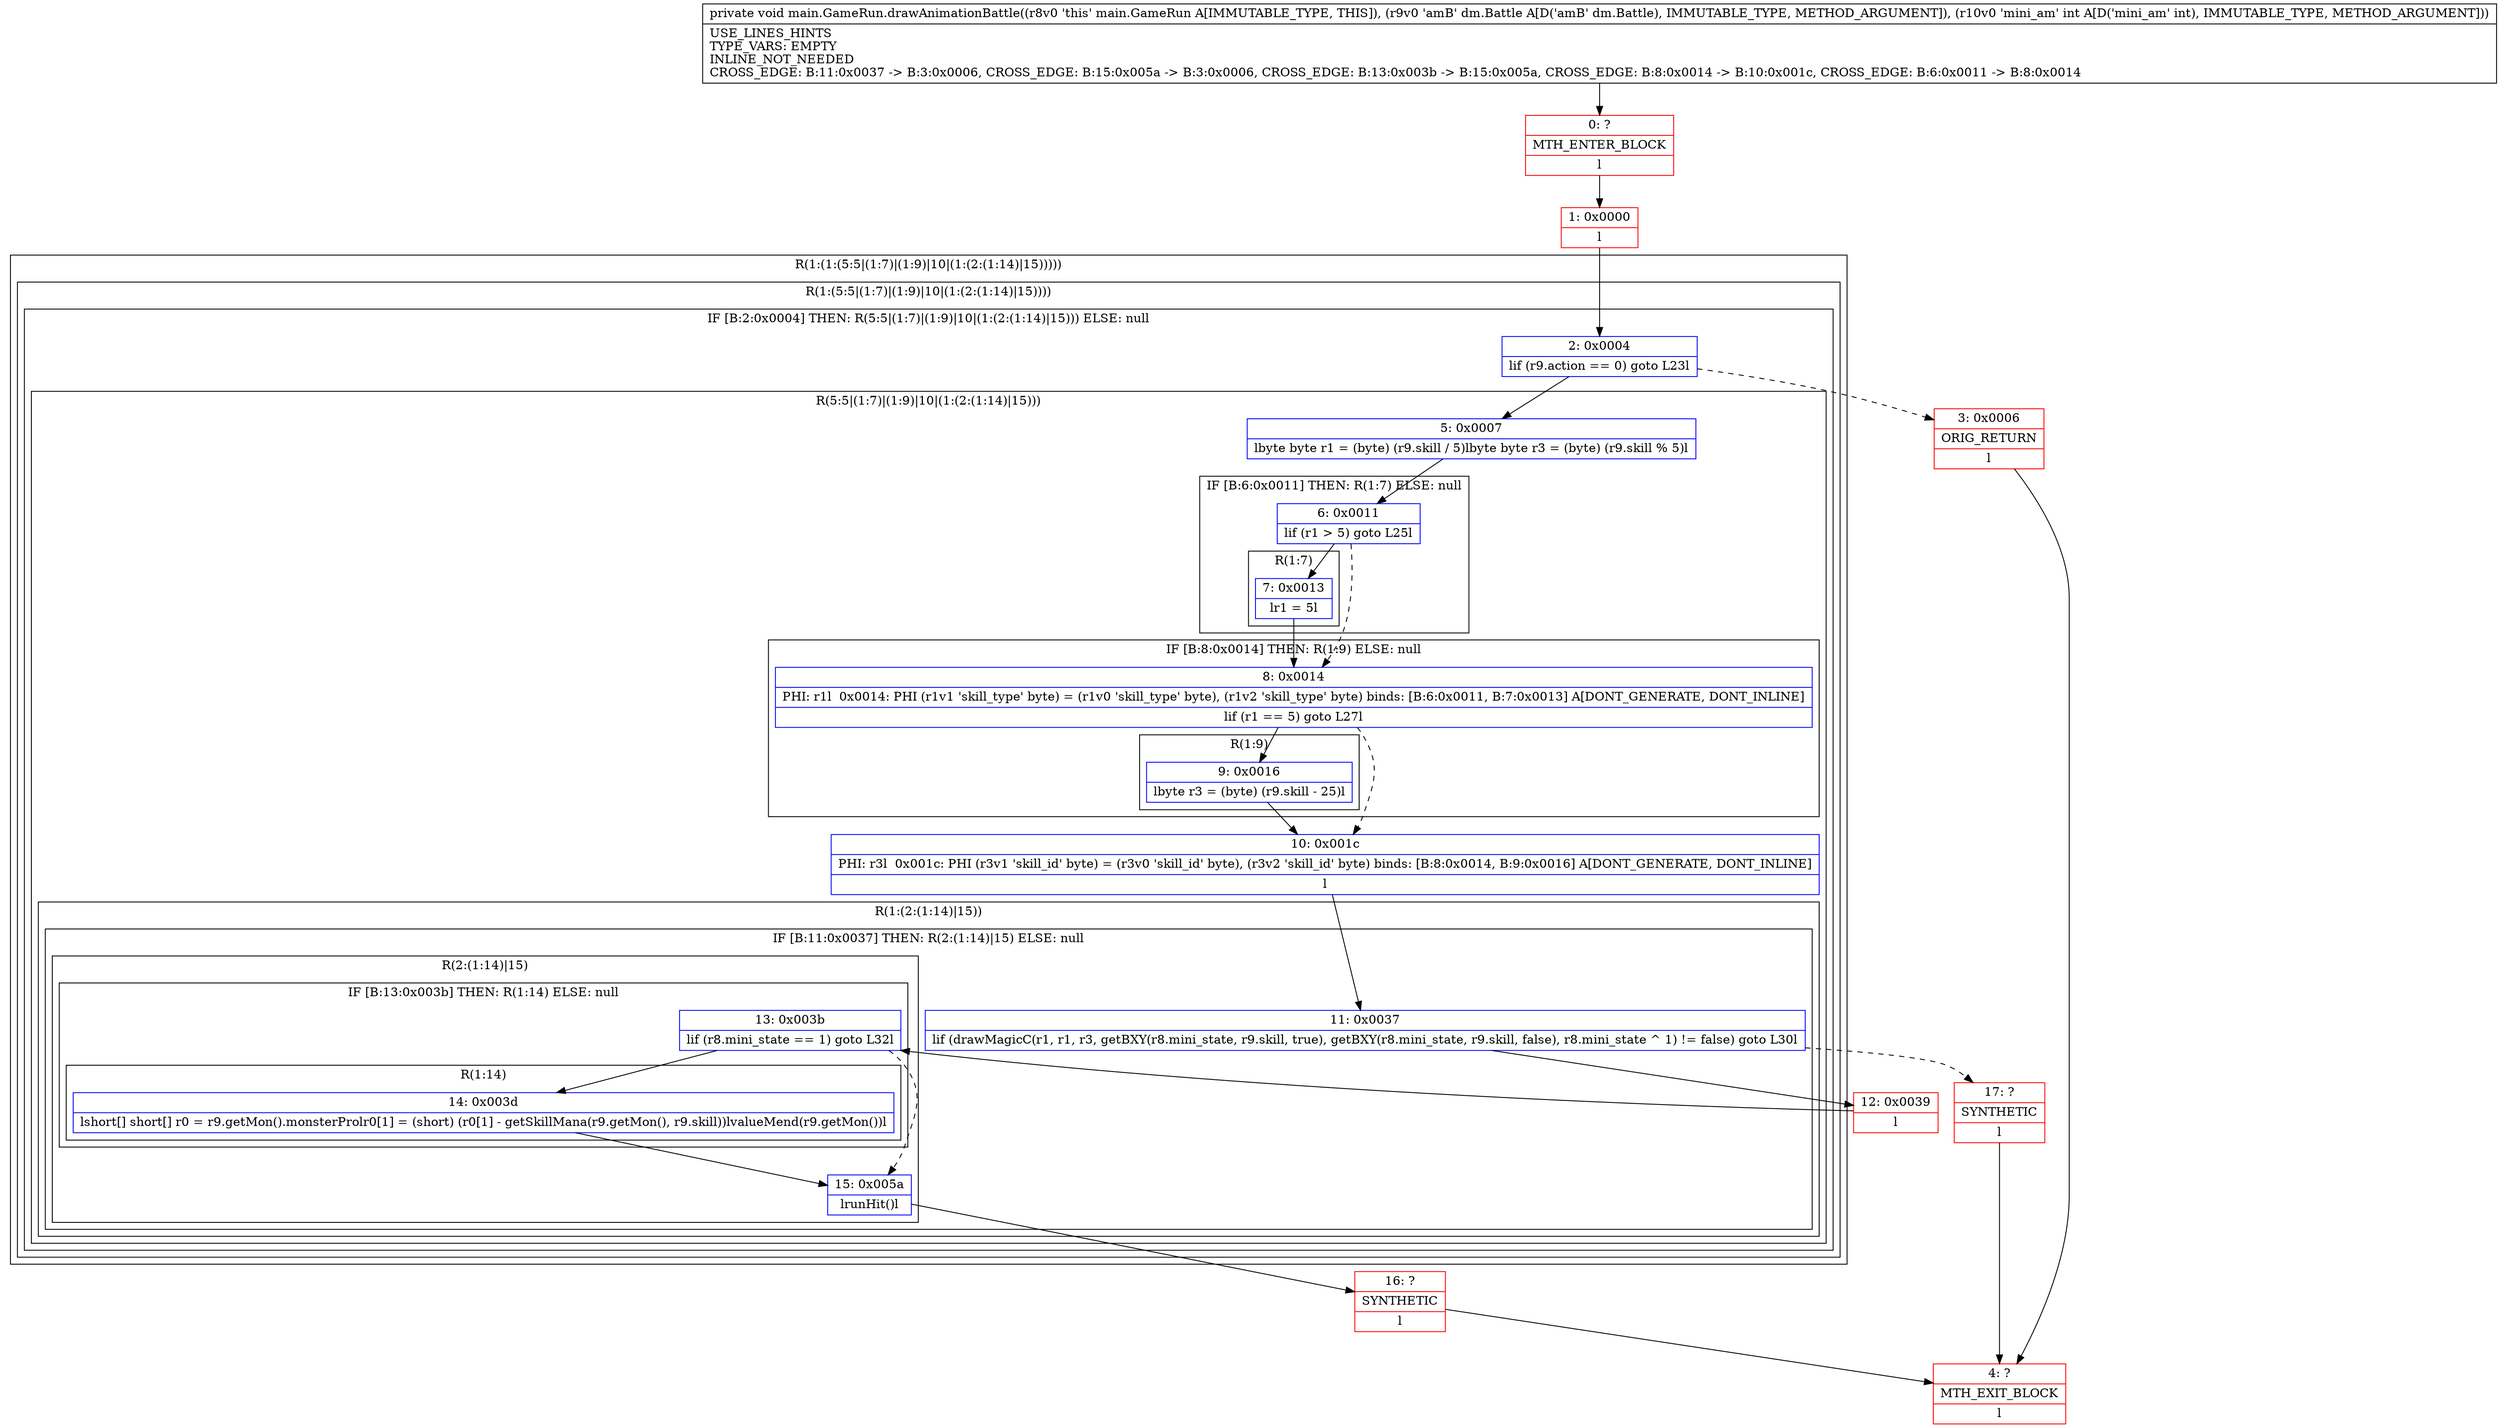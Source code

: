 digraph "CFG formain.GameRun.drawAnimationBattle(Ldm\/Battle;I)V" {
subgraph cluster_Region_616428562 {
label = "R(1:(1:(5:5|(1:7)|(1:9)|10|(1:(2:(1:14)|15)))))";
node [shape=record,color=blue];
subgraph cluster_Region_1231542021 {
label = "R(1:(5:5|(1:7)|(1:9)|10|(1:(2:(1:14)|15))))";
node [shape=record,color=blue];
subgraph cluster_IfRegion_1303621699 {
label = "IF [B:2:0x0004] THEN: R(5:5|(1:7)|(1:9)|10|(1:(2:(1:14)|15))) ELSE: null";
node [shape=record,color=blue];
Node_2 [shape=record,label="{2\:\ 0x0004|lif (r9.action == 0) goto L23l}"];
subgraph cluster_Region_267162263 {
label = "R(5:5|(1:7)|(1:9)|10|(1:(2:(1:14)|15)))";
node [shape=record,color=blue];
Node_5 [shape=record,label="{5\:\ 0x0007|lbyte byte r1 = (byte) (r9.skill \/ 5)lbyte byte r3 = (byte) (r9.skill % 5)l}"];
subgraph cluster_IfRegion_1672478258 {
label = "IF [B:6:0x0011] THEN: R(1:7) ELSE: null";
node [shape=record,color=blue];
Node_6 [shape=record,label="{6\:\ 0x0011|lif (r1 \> 5) goto L25l}"];
subgraph cluster_Region_96411348 {
label = "R(1:7)";
node [shape=record,color=blue];
Node_7 [shape=record,label="{7\:\ 0x0013|lr1 = 5l}"];
}
}
subgraph cluster_IfRegion_1865818303 {
label = "IF [B:8:0x0014] THEN: R(1:9) ELSE: null";
node [shape=record,color=blue];
Node_8 [shape=record,label="{8\:\ 0x0014|PHI: r1l  0x0014: PHI (r1v1 'skill_type' byte) = (r1v0 'skill_type' byte), (r1v2 'skill_type' byte) binds: [B:6:0x0011, B:7:0x0013] A[DONT_GENERATE, DONT_INLINE]\l|lif (r1 == 5) goto L27l}"];
subgraph cluster_Region_2031192074 {
label = "R(1:9)";
node [shape=record,color=blue];
Node_9 [shape=record,label="{9\:\ 0x0016|lbyte r3 = (byte) (r9.skill \- 25)l}"];
}
}
Node_10 [shape=record,label="{10\:\ 0x001c|PHI: r3l  0x001c: PHI (r3v1 'skill_id' byte) = (r3v0 'skill_id' byte), (r3v2 'skill_id' byte) binds: [B:8:0x0014, B:9:0x0016] A[DONT_GENERATE, DONT_INLINE]\l|l}"];
subgraph cluster_Region_610617769 {
label = "R(1:(2:(1:14)|15))";
node [shape=record,color=blue];
subgraph cluster_IfRegion_69562340 {
label = "IF [B:11:0x0037] THEN: R(2:(1:14)|15) ELSE: null";
node [shape=record,color=blue];
Node_11 [shape=record,label="{11\:\ 0x0037|lif (drawMagicC(r1, r1, r3, getBXY(r8.mini_state, r9.skill, true), getBXY(r8.mini_state, r9.skill, false), r8.mini_state ^ 1) != false) goto L30l}"];
subgraph cluster_Region_1865622611 {
label = "R(2:(1:14)|15)";
node [shape=record,color=blue];
subgraph cluster_IfRegion_404429135 {
label = "IF [B:13:0x003b] THEN: R(1:14) ELSE: null";
node [shape=record,color=blue];
Node_13 [shape=record,label="{13\:\ 0x003b|lif (r8.mini_state == 1) goto L32l}"];
subgraph cluster_Region_1699981172 {
label = "R(1:14)";
node [shape=record,color=blue];
Node_14 [shape=record,label="{14\:\ 0x003d|lshort[] short[] r0 = r9.getMon().monsterProlr0[1] = (short) (r0[1] \- getSkillMana(r9.getMon(), r9.skill))lvalueMend(r9.getMon())l}"];
}
}
Node_15 [shape=record,label="{15\:\ 0x005a|lrunHit()l}"];
}
}
}
}
}
}
}
Node_0 [shape=record,color=red,label="{0\:\ ?|MTH_ENTER_BLOCK\l|l}"];
Node_1 [shape=record,color=red,label="{1\:\ 0x0000|l}"];
Node_3 [shape=record,color=red,label="{3\:\ 0x0006|ORIG_RETURN\l|l}"];
Node_4 [shape=record,color=red,label="{4\:\ ?|MTH_EXIT_BLOCK\l|l}"];
Node_12 [shape=record,color=red,label="{12\:\ 0x0039|l}"];
Node_16 [shape=record,color=red,label="{16\:\ ?|SYNTHETIC\l|l}"];
Node_17 [shape=record,color=red,label="{17\:\ ?|SYNTHETIC\l|l}"];
MethodNode[shape=record,label="{private void main.GameRun.drawAnimationBattle((r8v0 'this' main.GameRun A[IMMUTABLE_TYPE, THIS]), (r9v0 'amB' dm.Battle A[D('amB' dm.Battle), IMMUTABLE_TYPE, METHOD_ARGUMENT]), (r10v0 'mini_am' int A[D('mini_am' int), IMMUTABLE_TYPE, METHOD_ARGUMENT]))  | USE_LINES_HINTS\lTYPE_VARS: EMPTY\lINLINE_NOT_NEEDED\lCROSS_EDGE: B:11:0x0037 \-\> B:3:0x0006, CROSS_EDGE: B:15:0x005a \-\> B:3:0x0006, CROSS_EDGE: B:13:0x003b \-\> B:15:0x005a, CROSS_EDGE: B:8:0x0014 \-\> B:10:0x001c, CROSS_EDGE: B:6:0x0011 \-\> B:8:0x0014\l}"];
MethodNode -> Node_0;
Node_2 -> Node_3[style=dashed];
Node_2 -> Node_5;
Node_5 -> Node_6;
Node_6 -> Node_7;
Node_6 -> Node_8[style=dashed];
Node_7 -> Node_8;
Node_8 -> Node_9;
Node_8 -> Node_10[style=dashed];
Node_9 -> Node_10;
Node_10 -> Node_11;
Node_11 -> Node_12;
Node_11 -> Node_17[style=dashed];
Node_13 -> Node_14;
Node_13 -> Node_15[style=dashed];
Node_14 -> Node_15;
Node_15 -> Node_16;
Node_0 -> Node_1;
Node_1 -> Node_2;
Node_3 -> Node_4;
Node_12 -> Node_13;
Node_16 -> Node_4;
Node_17 -> Node_4;
}

